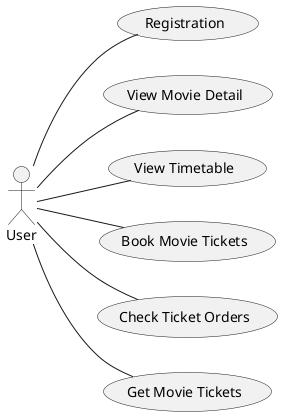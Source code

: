 @startuml
left to right direction
:User: -- (Registration)
:User: -- (View Movie Detail)
:User: -- (View Timetable)
:User: -- (Book Movie Tickets)
:User: -- (Check Ticket Orders)
:User: -- (Get Movie Tickets)
@enduml